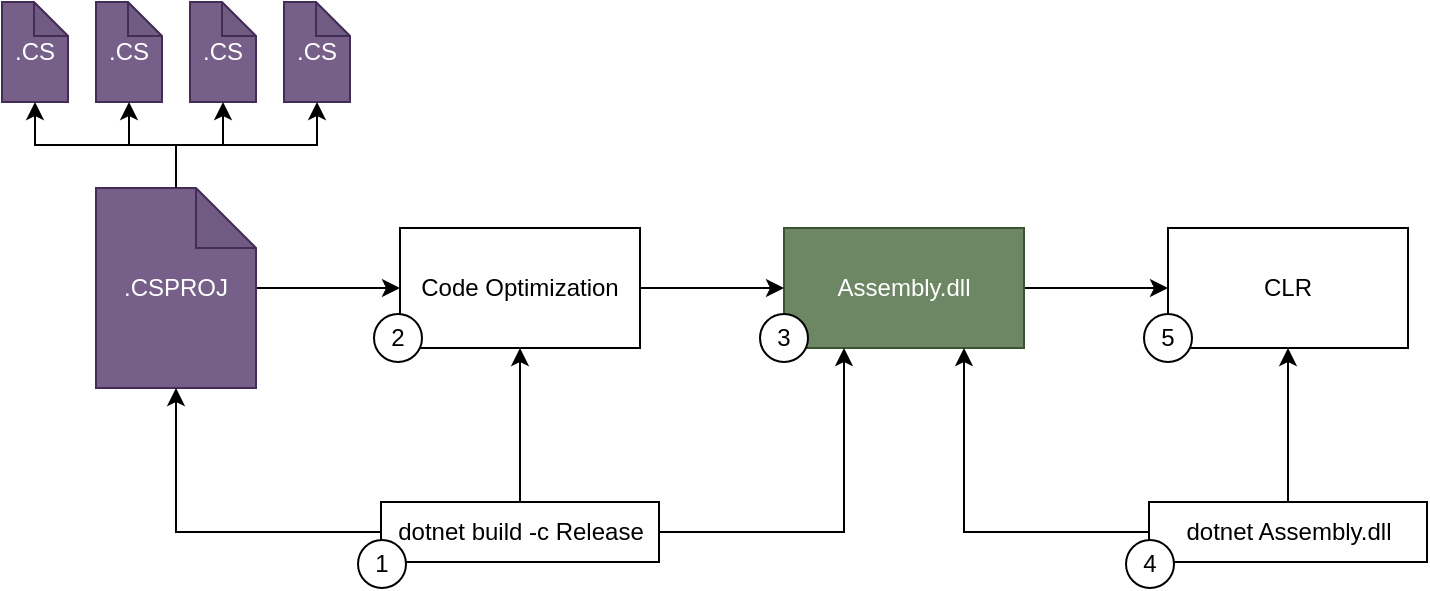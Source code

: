 <mxfile version="22.1.2" type="device">
  <diagram name="Page-1" id="NWdydbcdSyGT97gUzxlA">
    <mxGraphModel dx="1180" dy="682" grid="0" gridSize="10" guides="1" tooltips="1" connect="1" arrows="1" fold="1" page="1" pageScale="1" pageWidth="1200" pageHeight="1920" math="0" shadow="0">
      <root>
        <mxCell id="0" />
        <mxCell id="1" parent="0" />
        <mxCell id="J1-hzAQs6VHf08vbohNl-16" style="edgeStyle=orthogonalEdgeStyle;rounded=0;orthogonalLoop=1;jettySize=auto;html=1;entryX=0;entryY=0.5;entryDx=0;entryDy=0;" edge="1" parent="1" source="J1-hzAQs6VHf08vbohNl-2" target="J1-hzAQs6VHf08vbohNl-15">
          <mxGeometry relative="1" as="geometry" />
        </mxCell>
        <mxCell id="J1-hzAQs6VHf08vbohNl-2" value=".CSPROJ" style="shape=note;whiteSpace=wrap;html=1;backgroundOutline=1;darkOpacity=0.05;fillColor=#76608a;fontColor=#ffffff;strokeColor=#432D57;" vertex="1" parent="1">
          <mxGeometry x="88" y="241" width="80" height="100" as="geometry" />
        </mxCell>
        <mxCell id="J1-hzAQs6VHf08vbohNl-3" value=".CS" style="shape=note;whiteSpace=wrap;html=1;backgroundOutline=1;darkOpacity=0.05;size=17;fillColor=#76608a;fontColor=#ffffff;strokeColor=#432D57;" vertex="1" parent="1">
          <mxGeometry x="88" y="148" width="33" height="50" as="geometry" />
        </mxCell>
        <mxCell id="J1-hzAQs6VHf08vbohNl-5" value=".CS" style="shape=note;whiteSpace=wrap;html=1;backgroundOutline=1;darkOpacity=0.05;size=17;fillColor=#76608a;fontColor=#ffffff;strokeColor=#432D57;" vertex="1" parent="1">
          <mxGeometry x="135" y="148" width="33" height="50" as="geometry" />
        </mxCell>
        <mxCell id="J1-hzAQs6VHf08vbohNl-6" value=".CS" style="shape=note;whiteSpace=wrap;html=1;backgroundOutline=1;darkOpacity=0.05;size=17;fillColor=#76608a;fontColor=#ffffff;strokeColor=#432D57;" vertex="1" parent="1">
          <mxGeometry x="41" y="148" width="33" height="50" as="geometry" />
        </mxCell>
        <mxCell id="J1-hzAQs6VHf08vbohNl-7" value=".CS" style="shape=note;whiteSpace=wrap;html=1;backgroundOutline=1;darkOpacity=0.05;size=17;fillColor=#76608a;fontColor=#ffffff;strokeColor=#432D57;" vertex="1" parent="1">
          <mxGeometry x="182" y="148" width="33" height="50" as="geometry" />
        </mxCell>
        <mxCell id="J1-hzAQs6VHf08vbohNl-8" style="edgeStyle=orthogonalEdgeStyle;rounded=0;orthogonalLoop=1;jettySize=auto;html=1;entryX=0.5;entryY=1;entryDx=0;entryDy=0;entryPerimeter=0;exitX=0.5;exitY=0;exitDx=0;exitDy=0;exitPerimeter=0;" edge="1" parent="1" source="J1-hzAQs6VHf08vbohNl-2" target="J1-hzAQs6VHf08vbohNl-6">
          <mxGeometry relative="1" as="geometry" />
        </mxCell>
        <mxCell id="J1-hzAQs6VHf08vbohNl-9" style="edgeStyle=orthogonalEdgeStyle;rounded=0;orthogonalLoop=1;jettySize=auto;html=1;exitX=0.5;exitY=0;exitDx=0;exitDy=0;exitPerimeter=0;entryX=0.5;entryY=1;entryDx=0;entryDy=0;entryPerimeter=0;" edge="1" parent="1" source="J1-hzAQs6VHf08vbohNl-2" target="J1-hzAQs6VHf08vbohNl-3">
          <mxGeometry relative="1" as="geometry" />
        </mxCell>
        <mxCell id="J1-hzAQs6VHf08vbohNl-10" style="edgeStyle=orthogonalEdgeStyle;rounded=0;orthogonalLoop=1;jettySize=auto;html=1;exitX=0.5;exitY=0;exitDx=0;exitDy=0;exitPerimeter=0;entryX=0.5;entryY=1;entryDx=0;entryDy=0;entryPerimeter=0;" edge="1" parent="1" source="J1-hzAQs6VHf08vbohNl-2" target="J1-hzAQs6VHf08vbohNl-5">
          <mxGeometry relative="1" as="geometry" />
        </mxCell>
        <mxCell id="J1-hzAQs6VHf08vbohNl-11" style="edgeStyle=orthogonalEdgeStyle;rounded=0;orthogonalLoop=1;jettySize=auto;html=1;exitX=0.5;exitY=0;exitDx=0;exitDy=0;exitPerimeter=0;entryX=0.5;entryY=1;entryDx=0;entryDy=0;entryPerimeter=0;" edge="1" parent="1" source="J1-hzAQs6VHf08vbohNl-2" target="J1-hzAQs6VHf08vbohNl-7">
          <mxGeometry relative="1" as="geometry" />
        </mxCell>
        <mxCell id="J1-hzAQs6VHf08vbohNl-23" style="edgeStyle=orthogonalEdgeStyle;rounded=0;orthogonalLoop=1;jettySize=auto;html=1;entryX=0;entryY=0.5;entryDx=0;entryDy=0;" edge="1" parent="1" source="J1-hzAQs6VHf08vbohNl-13" target="J1-hzAQs6VHf08vbohNl-22">
          <mxGeometry relative="1" as="geometry" />
        </mxCell>
        <mxCell id="J1-hzAQs6VHf08vbohNl-13" value="Assembly.dll" style="rounded=0;whiteSpace=wrap;html=1;fillColor=#6d8764;fontColor=#ffffff;strokeColor=#3A5431;" vertex="1" parent="1">
          <mxGeometry x="432" y="261" width="120" height="60" as="geometry" />
        </mxCell>
        <mxCell id="J1-hzAQs6VHf08vbohNl-17" style="edgeStyle=orthogonalEdgeStyle;rounded=0;orthogonalLoop=1;jettySize=auto;html=1;entryX=0;entryY=0.5;entryDx=0;entryDy=0;" edge="1" parent="1" source="J1-hzAQs6VHf08vbohNl-15" target="J1-hzAQs6VHf08vbohNl-13">
          <mxGeometry relative="1" as="geometry" />
        </mxCell>
        <mxCell id="J1-hzAQs6VHf08vbohNl-15" value="Code Optimization" style="rounded=0;whiteSpace=wrap;html=1;" vertex="1" parent="1">
          <mxGeometry x="240" y="261" width="120" height="60" as="geometry" />
        </mxCell>
        <mxCell id="J1-hzAQs6VHf08vbohNl-20" style="edgeStyle=orthogonalEdgeStyle;rounded=0;orthogonalLoop=1;jettySize=auto;html=1;entryX=0.5;entryY=1;entryDx=0;entryDy=0;" edge="1" parent="1" source="J1-hzAQs6VHf08vbohNl-18" target="J1-hzAQs6VHf08vbohNl-15">
          <mxGeometry relative="1" as="geometry" />
        </mxCell>
        <mxCell id="J1-hzAQs6VHf08vbohNl-21" style="edgeStyle=orthogonalEdgeStyle;rounded=0;orthogonalLoop=1;jettySize=auto;html=1;entryX=0.25;entryY=1;entryDx=0;entryDy=0;" edge="1" parent="1" source="J1-hzAQs6VHf08vbohNl-18" target="J1-hzAQs6VHf08vbohNl-13">
          <mxGeometry relative="1" as="geometry" />
        </mxCell>
        <mxCell id="J1-hzAQs6VHf08vbohNl-18" value="dotnet build -c Release" style="text;html=1;strokeColor=default;fillColor=none;align=center;verticalAlign=middle;whiteSpace=wrap;rounded=0;" vertex="1" parent="1">
          <mxGeometry x="230.5" y="398" width="139" height="30" as="geometry" />
        </mxCell>
        <mxCell id="J1-hzAQs6VHf08vbohNl-19" style="edgeStyle=orthogonalEdgeStyle;rounded=0;orthogonalLoop=1;jettySize=auto;html=1;entryX=0.5;entryY=1;entryDx=0;entryDy=0;entryPerimeter=0;" edge="1" parent="1" source="J1-hzAQs6VHf08vbohNl-18" target="J1-hzAQs6VHf08vbohNl-2">
          <mxGeometry relative="1" as="geometry" />
        </mxCell>
        <mxCell id="J1-hzAQs6VHf08vbohNl-22" value="CLR" style="rounded=0;whiteSpace=wrap;html=1;" vertex="1" parent="1">
          <mxGeometry x="624" y="261" width="120" height="60" as="geometry" />
        </mxCell>
        <mxCell id="J1-hzAQs6VHf08vbohNl-24" value="1" style="ellipse;whiteSpace=wrap;html=1;" vertex="1" parent="1">
          <mxGeometry x="219" y="417" width="24" height="24" as="geometry" />
        </mxCell>
        <mxCell id="J1-hzAQs6VHf08vbohNl-25" value="2" style="ellipse;whiteSpace=wrap;html=1;" vertex="1" parent="1">
          <mxGeometry x="227" y="304" width="24" height="24" as="geometry" />
        </mxCell>
        <mxCell id="J1-hzAQs6VHf08vbohNl-26" value="3" style="ellipse;whiteSpace=wrap;html=1;" vertex="1" parent="1">
          <mxGeometry x="420" y="304" width="24" height="24" as="geometry" />
        </mxCell>
        <mxCell id="J1-hzAQs6VHf08vbohNl-29" style="edgeStyle=orthogonalEdgeStyle;rounded=0;orthogonalLoop=1;jettySize=auto;html=1;entryX=0.75;entryY=1;entryDx=0;entryDy=0;" edge="1" parent="1" source="J1-hzAQs6VHf08vbohNl-28" target="J1-hzAQs6VHf08vbohNl-13">
          <mxGeometry relative="1" as="geometry" />
        </mxCell>
        <mxCell id="J1-hzAQs6VHf08vbohNl-30" style="edgeStyle=orthogonalEdgeStyle;rounded=0;orthogonalLoop=1;jettySize=auto;html=1;entryX=0.5;entryY=1;entryDx=0;entryDy=0;" edge="1" parent="1" source="J1-hzAQs6VHf08vbohNl-28" target="J1-hzAQs6VHf08vbohNl-22">
          <mxGeometry relative="1" as="geometry" />
        </mxCell>
        <mxCell id="J1-hzAQs6VHf08vbohNl-28" value="dotnet Assembly.dll" style="text;html=1;strokeColor=default;fillColor=none;align=center;verticalAlign=middle;whiteSpace=wrap;rounded=0;" vertex="1" parent="1">
          <mxGeometry x="614.5" y="398" width="139" height="30" as="geometry" />
        </mxCell>
        <mxCell id="J1-hzAQs6VHf08vbohNl-27" value="4" style="ellipse;whiteSpace=wrap;html=1;" vertex="1" parent="1">
          <mxGeometry x="603" y="417" width="24" height="24" as="geometry" />
        </mxCell>
        <mxCell id="J1-hzAQs6VHf08vbohNl-31" value="5" style="ellipse;whiteSpace=wrap;html=1;" vertex="1" parent="1">
          <mxGeometry x="612" y="304" width="24" height="24" as="geometry" />
        </mxCell>
      </root>
    </mxGraphModel>
  </diagram>
</mxfile>
